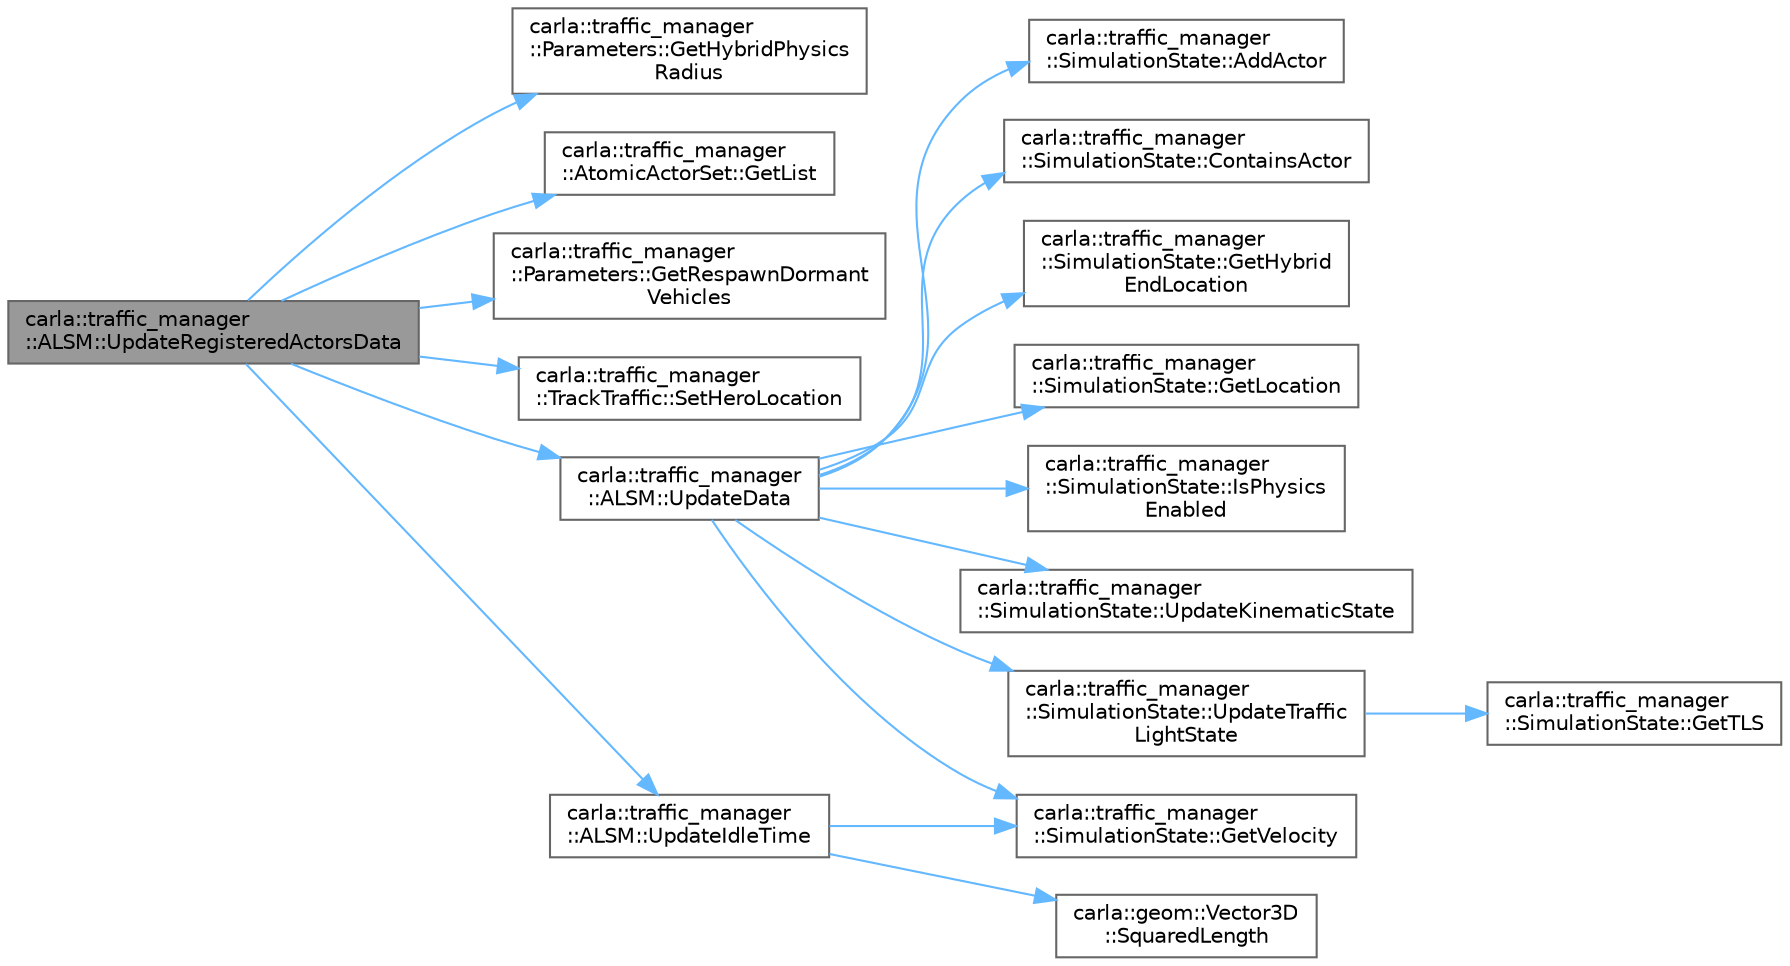 digraph "carla::traffic_manager::ALSM::UpdateRegisteredActorsData"
{
 // INTERACTIVE_SVG=YES
 // LATEX_PDF_SIZE
  bgcolor="transparent";
  edge [fontname=Helvetica,fontsize=10,labelfontname=Helvetica,labelfontsize=10];
  node [fontname=Helvetica,fontsize=10,shape=box,height=0.2,width=0.4];
  rankdir="LR";
  Node1 [id="Node000001",label="carla::traffic_manager\l::ALSM::UpdateRegisteredActorsData",height=0.2,width=0.4,color="gray40", fillcolor="grey60", style="filled", fontcolor="black",tooltip=" "];
  Node1 -> Node2 [id="edge1_Node000001_Node000002",color="steelblue1",style="solid",tooltip=" "];
  Node2 [id="Node000002",label="carla::traffic_manager\l::Parameters::GetHybridPhysics\lRadius",height=0.2,width=0.4,color="grey40", fillcolor="white", style="filled",URL="$d6/ddb/classcarla_1_1traffic__manager_1_1Parameters.html#a584aa3de3e59b8e175c2410ac2ccd01d",tooltip="Method to retrieve hybrid physics radius."];
  Node1 -> Node3 [id="edge2_Node000001_Node000003",color="steelblue1",style="solid",tooltip=" "];
  Node3 [id="Node000003",label="carla::traffic_manager\l::AtomicActorSet::GetList",height=0.2,width=0.4,color="grey40", fillcolor="white", style="filled",URL="$d6/d8c/classcarla_1_1traffic__manager_1_1AtomicActorSet.html#a8eb5177c8e0d3a125210f85b95ede7c3",tooltip=" "];
  Node1 -> Node4 [id="edge3_Node000001_Node000004",color="steelblue1",style="solid",tooltip=" "];
  Node4 [id="Node000004",label="carla::traffic_manager\l::Parameters::GetRespawnDormant\lVehicles",height=0.2,width=0.4,color="grey40", fillcolor="white", style="filled",URL="$d6/ddb/classcarla_1_1traffic__manager_1_1Parameters.html#a9cc34e08c7a31de977584166b6126dbe",tooltip="Method to retrieve if we are automatically respawning vehicles."];
  Node1 -> Node5 [id="edge4_Node000001_Node000005",color="steelblue1",style="solid",tooltip=" "];
  Node5 [id="Node000005",label="carla::traffic_manager\l::TrackTraffic::SetHeroLocation",height=0.2,width=0.4,color="grey40", fillcolor="white", style="filled",URL="$d2/d36/classcarla_1_1traffic__manager_1_1TrackTraffic.html#af08038bc9a2de4233504b2a64e40d245",tooltip=" "];
  Node1 -> Node6 [id="edge5_Node000001_Node000006",color="steelblue1",style="solid",tooltip=" "];
  Node6 [id="Node000006",label="carla::traffic_manager\l::ALSM::UpdateData",height=0.2,width=0.4,color="grey40", fillcolor="white", style="filled",URL="$d2/d75/classcarla_1_1traffic__manager_1_1ALSM.html#aaac16328f1c46481fc16f634edaa9ea4",tooltip=" "];
  Node6 -> Node7 [id="edge6_Node000006_Node000007",color="steelblue1",style="solid",tooltip=" "];
  Node7 [id="Node000007",label="carla::traffic_manager\l::SimulationState::AddActor",height=0.2,width=0.4,color="grey40", fillcolor="white", style="filled",URL="$d9/d2b/classcarla_1_1traffic__manager_1_1SimulationState.html#aa7b0c046bdff9abc6869e35b3b003afc",tooltip=" "];
  Node6 -> Node8 [id="edge7_Node000006_Node000008",color="steelblue1",style="solid",tooltip=" "];
  Node8 [id="Node000008",label="carla::traffic_manager\l::SimulationState::ContainsActor",height=0.2,width=0.4,color="grey40", fillcolor="white", style="filled",URL="$d9/d2b/classcarla_1_1traffic__manager_1_1SimulationState.html#a5755ec593372450d03d5f62f3e082a9c",tooltip=" "];
  Node6 -> Node9 [id="edge8_Node000006_Node000009",color="steelblue1",style="solid",tooltip=" "];
  Node9 [id="Node000009",label="carla::traffic_manager\l::SimulationState::GetHybrid\lEndLocation",height=0.2,width=0.4,color="grey40", fillcolor="white", style="filled",URL="$d9/d2b/classcarla_1_1traffic__manager_1_1SimulationState.html#a8d1e884be1802922e488a4623ab39955",tooltip=" "];
  Node6 -> Node10 [id="edge9_Node000006_Node000010",color="steelblue1",style="solid",tooltip=" "];
  Node10 [id="Node000010",label="carla::traffic_manager\l::SimulationState::GetLocation",height=0.2,width=0.4,color="grey40", fillcolor="white", style="filled",URL="$d9/d2b/classcarla_1_1traffic__manager_1_1SimulationState.html#a59ede59f9972bf3dd9fc2c4b6b1e8233",tooltip=" "];
  Node6 -> Node11 [id="edge10_Node000006_Node000011",color="steelblue1",style="solid",tooltip=" "];
  Node11 [id="Node000011",label="carla::traffic_manager\l::SimulationState::GetVelocity",height=0.2,width=0.4,color="grey40", fillcolor="white", style="filled",URL="$d9/d2b/classcarla_1_1traffic__manager_1_1SimulationState.html#aba3bd1759653ecc9f95629de0a2beadd",tooltip=" "];
  Node6 -> Node12 [id="edge11_Node000006_Node000012",color="steelblue1",style="solid",tooltip=" "];
  Node12 [id="Node000012",label="carla::traffic_manager\l::SimulationState::IsPhysics\lEnabled",height=0.2,width=0.4,color="grey40", fillcolor="white", style="filled",URL="$d9/d2b/classcarla_1_1traffic__manager_1_1SimulationState.html#abb7995fd5515cc2d724dac077004835b",tooltip=" "];
  Node6 -> Node13 [id="edge12_Node000006_Node000013",color="steelblue1",style="solid",tooltip=" "];
  Node13 [id="Node000013",label="carla::traffic_manager\l::SimulationState::UpdateKinematicState",height=0.2,width=0.4,color="grey40", fillcolor="white", style="filled",URL="$d9/d2b/classcarla_1_1traffic__manager_1_1SimulationState.html#a91c6bc16b88b6411f3d5ead037f48382",tooltip=" "];
  Node6 -> Node14 [id="edge13_Node000006_Node000014",color="steelblue1",style="solid",tooltip=" "];
  Node14 [id="Node000014",label="carla::traffic_manager\l::SimulationState::UpdateTraffic\lLightState",height=0.2,width=0.4,color="grey40", fillcolor="white", style="filled",URL="$d9/d2b/classcarla_1_1traffic__manager_1_1SimulationState.html#aaa90ea0fa3d13d61bb805e502fd3bbf6",tooltip=" "];
  Node14 -> Node15 [id="edge14_Node000014_Node000015",color="steelblue1",style="solid",tooltip=" "];
  Node15 [id="Node000015",label="carla::traffic_manager\l::SimulationState::GetTLS",height=0.2,width=0.4,color="grey40", fillcolor="white", style="filled",URL="$d9/d2b/classcarla_1_1traffic__manager_1_1SimulationState.html#ada5c1aa54442baac2a2beda50a916d63",tooltip=" "];
  Node1 -> Node16 [id="edge15_Node000001_Node000016",color="steelblue1",style="solid",tooltip=" "];
  Node16 [id="Node000016",label="carla::traffic_manager\l::ALSM::UpdateIdleTime",height=0.2,width=0.4,color="grey40", fillcolor="white", style="filled",URL="$d2/d75/classcarla_1_1traffic__manager_1_1ALSM.html#ae8adfaa2936b29a0454ab04a44171a93",tooltip=" "];
  Node16 -> Node11 [id="edge16_Node000016_Node000011",color="steelblue1",style="solid",tooltip=" "];
  Node16 -> Node17 [id="edge17_Node000016_Node000017",color="steelblue1",style="solid",tooltip=" "];
  Node17 [id="Node000017",label="carla::geom::Vector3D\l::SquaredLength",height=0.2,width=0.4,color="grey40", fillcolor="white", style="filled",URL="$d9/dfe/classcarla_1_1geom_1_1Vector3D.html#a0bd1ef6e24532e950b455838ecd4f8cf",tooltip=" "];
}
